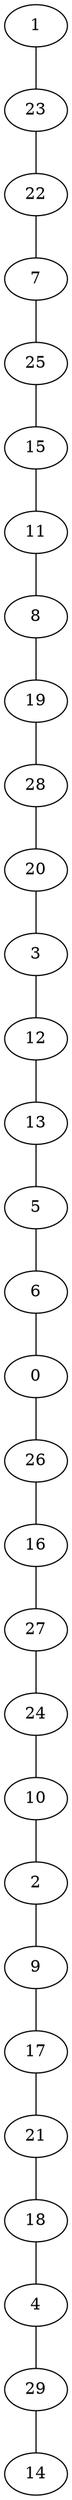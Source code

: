 strict graph G {
1;
23;
22;
7;
25;
15;
11;
8;
19;
28;
20;
3;
12;
13;
5;
6;
0;
26;
16;
27;
24;
10;
2;
9;
17;
21;
18;
4;
29;
14;
22 -- 7;
23 -- 22;
10 -- 2;
20 -- 3;
16 -- 27;
29 -- 14;
19 -- 28;
21 -- 18;
6 -- 0;
5 -- 6;
25 -- 15;
17 -- 21;
27 -- 24;
8 -- 19;
18 -- 4;
4 -- 29;
13 -- 5;
3 -- 12;
11 -- 8;
2 -- 9;
7 -- 25;
1 -- 23;
0 -- 26;
28 -- 20;
26 -- 16;
9 -- 17;
12 -- 13;
24 -- 10;
15 -- 11;
}
